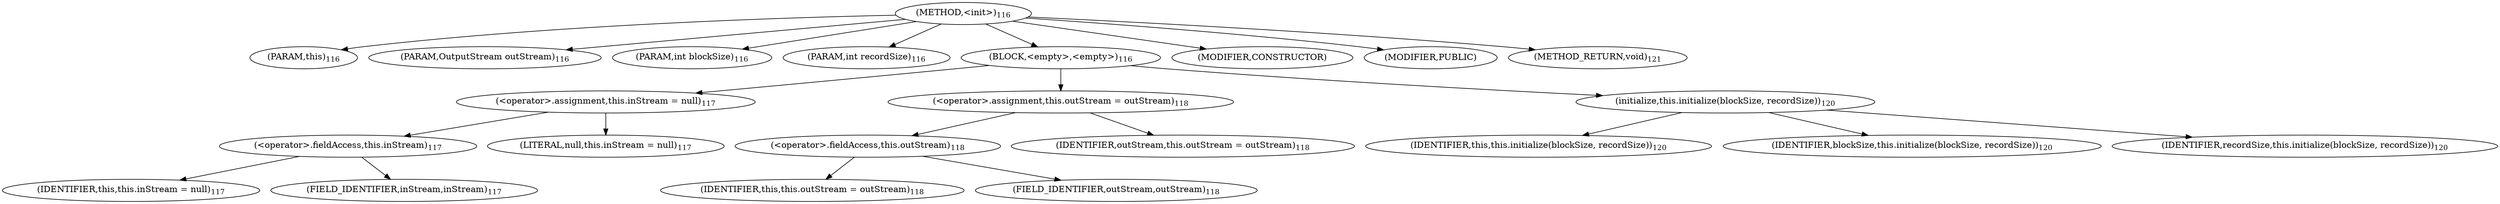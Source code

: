 digraph "&lt;init&gt;" {  
"257" [label = <(METHOD,&lt;init&gt;)<SUB>116</SUB>> ]
"16" [label = <(PARAM,this)<SUB>116</SUB>> ]
"258" [label = <(PARAM,OutputStream outStream)<SUB>116</SUB>> ]
"259" [label = <(PARAM,int blockSize)<SUB>116</SUB>> ]
"260" [label = <(PARAM,int recordSize)<SUB>116</SUB>> ]
"261" [label = <(BLOCK,&lt;empty&gt;,&lt;empty&gt;)<SUB>116</SUB>> ]
"262" [label = <(&lt;operator&gt;.assignment,this.inStream = null)<SUB>117</SUB>> ]
"263" [label = <(&lt;operator&gt;.fieldAccess,this.inStream)<SUB>117</SUB>> ]
"15" [label = <(IDENTIFIER,this,this.inStream = null)<SUB>117</SUB>> ]
"264" [label = <(FIELD_IDENTIFIER,inStream,inStream)<SUB>117</SUB>> ]
"265" [label = <(LITERAL,null,this.inStream = null)<SUB>117</SUB>> ]
"266" [label = <(&lt;operator&gt;.assignment,this.outStream = outStream)<SUB>118</SUB>> ]
"267" [label = <(&lt;operator&gt;.fieldAccess,this.outStream)<SUB>118</SUB>> ]
"17" [label = <(IDENTIFIER,this,this.outStream = outStream)<SUB>118</SUB>> ]
"268" [label = <(FIELD_IDENTIFIER,outStream,outStream)<SUB>118</SUB>> ]
"269" [label = <(IDENTIFIER,outStream,this.outStream = outStream)<SUB>118</SUB>> ]
"270" [label = <(initialize,this.initialize(blockSize, recordSize))<SUB>120</SUB>> ]
"18" [label = <(IDENTIFIER,this,this.initialize(blockSize, recordSize))<SUB>120</SUB>> ]
"271" [label = <(IDENTIFIER,blockSize,this.initialize(blockSize, recordSize))<SUB>120</SUB>> ]
"272" [label = <(IDENTIFIER,recordSize,this.initialize(blockSize, recordSize))<SUB>120</SUB>> ]
"273" [label = <(MODIFIER,CONSTRUCTOR)> ]
"274" [label = <(MODIFIER,PUBLIC)> ]
"275" [label = <(METHOD_RETURN,void)<SUB>121</SUB>> ]
  "257" -> "16" 
  "257" -> "258" 
  "257" -> "259" 
  "257" -> "260" 
  "257" -> "261" 
  "257" -> "273" 
  "257" -> "274" 
  "257" -> "275" 
  "261" -> "262" 
  "261" -> "266" 
  "261" -> "270" 
  "262" -> "263" 
  "262" -> "265" 
  "263" -> "15" 
  "263" -> "264" 
  "266" -> "267" 
  "266" -> "269" 
  "267" -> "17" 
  "267" -> "268" 
  "270" -> "18" 
  "270" -> "271" 
  "270" -> "272" 
}
